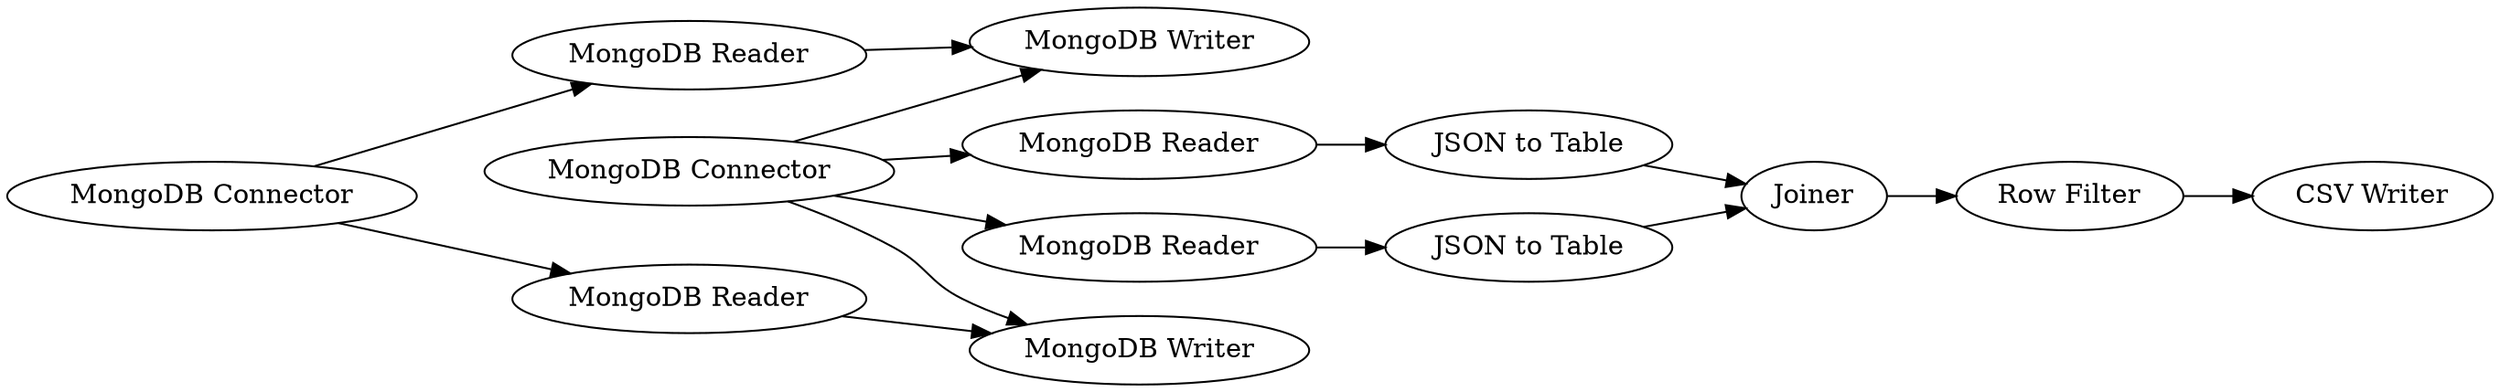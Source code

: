 digraph {
	13 -> 15
	12 -> 13
	1 -> 8
	15 -> 14
	10 -> 9
	2 -> 10
	3 -> 6
	2 -> 6
	2 -> 7
	9 -> 13
	8 -> 7
	11 -> 12
	1 -> 3
	2 -> 11
	14 [label="CSV Writer"]
	13 [label=Joiner]
	1 [label="MongoDB Connector"]
	7 [label="MongoDB Writer"]
	9 [label="JSON to Table"]
	11 [label="MongoDB Reader"]
	6 [label="MongoDB Writer"]
	8 [label="MongoDB Reader"]
	15 [label="Row Filter"]
	12 [label="JSON to Table"]
	3 [label="MongoDB Reader"]
	2 [label="MongoDB Connector"]
	10 [label="MongoDB Reader"]
	rankdir=LR
}
